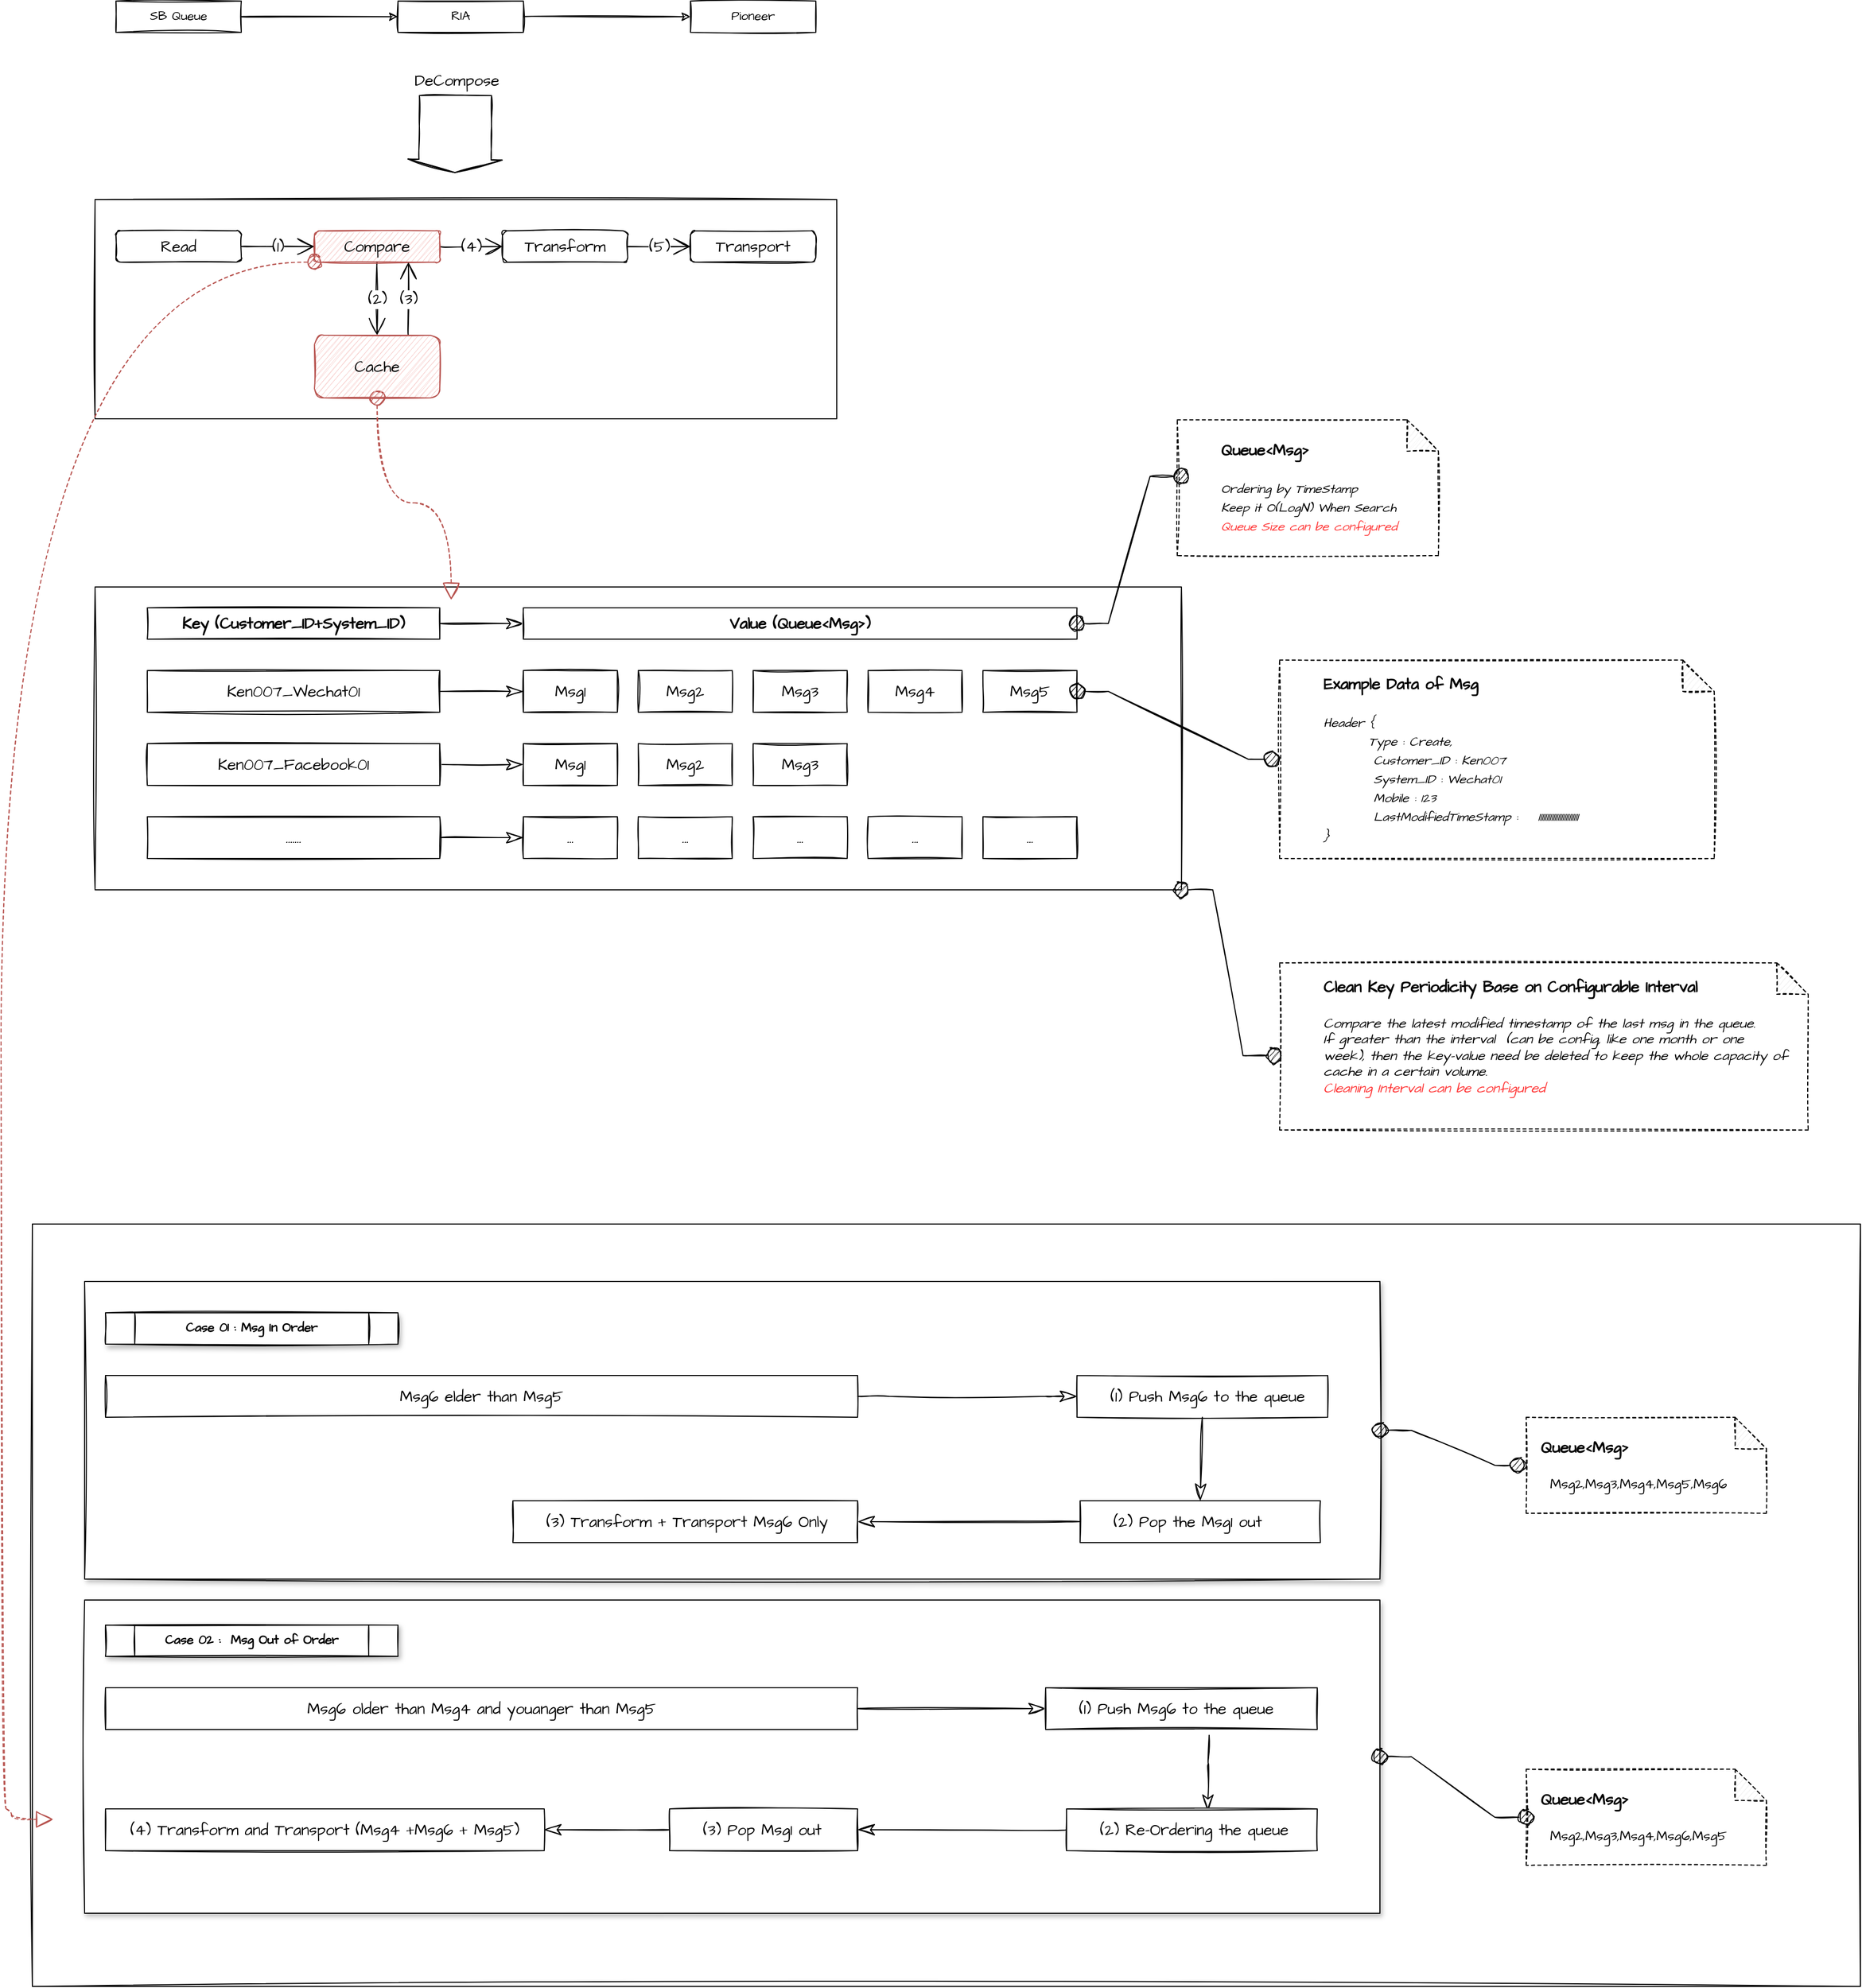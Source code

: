 <mxfile version="20.2.3" type="github">
  <diagram id="ZOt4uicEZW6HwHJQP9Ld" name="Page-1">
    <mxGraphModel dx="1816" dy="1682" grid="1" gridSize="10" guides="1" tooltips="1" connect="1" arrows="1" fold="1" page="1" pageScale="1" pageWidth="827" pageHeight="1169" math="0" shadow="0">
      <root>
        <mxCell id="0" />
        <mxCell id="1" parent="0" />
        <mxCell id="2MkG3pbl4p7UUgt_Ae9u-76" value="" style="rounded=0;whiteSpace=wrap;html=1;shadow=0;glass=0;sketch=1;hachureGap=4;fontFamily=Architects Daughter;fontSize=13;fontColor=#FF3333;fontSource=https%3A%2F%2Ffonts.googleapis.com%2Fcss%3Ffamily%3DArchitects%2BDaughter;" vertex="1" parent="1">
          <mxGeometry x="20" y="1140" width="1750" height="730" as="geometry" />
        </mxCell>
        <mxCell id="2MkG3pbl4p7UUgt_Ae9u-79" value="" style="rounded=0;whiteSpace=wrap;html=1;shadow=1;glass=0;sketch=1;hachureGap=4;fontFamily=Architects Daughter;fontSize=13;fontColor=#FF3333;fontSource=https%3A%2F%2Ffonts.googleapis.com%2Fcss%3Ffamily%3DArchitects%2BDaughter;" vertex="1" parent="1">
          <mxGeometry x="70" y="1500" width="1240" height="300" as="geometry" />
        </mxCell>
        <mxCell id="2MkG3pbl4p7UUgt_Ae9u-75" value="" style="rounded=0;whiteSpace=wrap;html=1;shadow=1;glass=0;sketch=1;hachureGap=4;fontFamily=Architects Daughter;fontSize=13;fontColor=#FF3333;fontSource=https%3A%2F%2Ffonts.googleapis.com%2Fcss%3Ffamily%3DArchitects%2BDaughter;" vertex="1" parent="1">
          <mxGeometry x="70" y="1195" width="1240" height="285" as="geometry" />
        </mxCell>
        <mxCell id="2MkG3pbl4p7UUgt_Ae9u-49" value="&lt;blockquote style=&quot;margin: 0 0 0 40px; border: none; padding: 0px;&quot;&gt;&lt;b&gt;Queue&amp;lt;Msg&amp;gt;&lt;/b&gt;&lt;/blockquote&gt;&lt;blockquote style=&quot;margin: 0 0 0 40px; border: none; padding: 0px;&quot;&gt;&lt;b&gt;&lt;br&gt;&lt;/b&gt;&lt;font style=&quot;font-size: 12px;&quot;&gt;&lt;i&gt;Ordering by TimeStamp&lt;br&gt;&lt;/i&gt;&lt;/font&gt;&lt;font style=&quot;font-size: 12px;&quot;&gt;&lt;i&gt;Keep it O(LogN) When Search&lt;br&gt;&lt;/i&gt;&lt;/font&gt;&lt;font color=&quot;#ff3333&quot; style=&quot;font-size: 12px;&quot;&gt;&lt;i&gt;Queue Size can be configured&lt;/i&gt;&lt;/font&gt;&lt;/blockquote&gt;" style="shape=note;whiteSpace=wrap;html=1;backgroundOutline=1;darkOpacity=0.05;rounded=0;shadow=0;glass=0;sketch=1;hachureGap=4;fontFamily=Architects Daughter;fontSize=15;align=left;dashed=1;fontSource=https%3A%2F%2Ffonts.googleapis.com%2Fcss%3Ffamily%3DArchitects%2BDaughter;" vertex="1" parent="1">
          <mxGeometry x="1116" y="370" width="250" height="130" as="geometry" />
        </mxCell>
        <mxCell id="2MkG3pbl4p7UUgt_Ae9u-29" value="" style="rounded=0;whiteSpace=wrap;html=1;sketch=1;hachureGap=4;fontFamily=Architects Daughter;fontSize=15;fontSource=https%3A%2F%2Ffonts.googleapis.com%2Fcss%3Ffamily%3DArchitects%2BDaughter;" vertex="1" parent="1">
          <mxGeometry x="80" y="530" width="1040" height="290" as="geometry" />
        </mxCell>
        <mxCell id="2MkG3pbl4p7UUgt_Ae9u-14" value="" style="rounded=0;whiteSpace=wrap;html=1;sketch=1;hachureGap=4;fontFamily=Architects Daughter;fontSource=https%3A%2F%2Ffonts.googleapis.com%2Fcss%3Ffamily%3DArchitects%2BDaughter;fontSize=15;" vertex="1" parent="1">
          <mxGeometry x="80" y="159" width="710" height="210" as="geometry" />
        </mxCell>
        <mxCell id="2MkG3pbl4p7UUgt_Ae9u-7" style="edgeStyle=orthogonalEdgeStyle;rounded=0;orthogonalLoop=1;jettySize=auto;html=1;exitX=1;exitY=0.5;exitDx=0;exitDy=0;entryX=0;entryY=0.5;entryDx=0;entryDy=0;sketch=1;curved=1;fontFamily=Architects Daughter;fontSource=https%3A%2F%2Ffonts.googleapis.com%2Fcss%3Ffamily%3DArchitects%2BDaughter;" edge="1" parent="1" source="2MkG3pbl4p7UUgt_Ae9u-1" target="2MkG3pbl4p7UUgt_Ae9u-2">
          <mxGeometry relative="1" as="geometry" />
        </mxCell>
        <mxCell id="2MkG3pbl4p7UUgt_Ae9u-1" value="RIA" style="rounded=0;whiteSpace=wrap;html=1;sketch=1;fontFamily=Architects Daughter;fontSource=https%3A%2F%2Ffonts.googleapis.com%2Fcss%3Ffamily%3DArchitects%2BDaughter;" vertex="1" parent="1">
          <mxGeometry x="370" y="-31" width="120" height="30" as="geometry" />
        </mxCell>
        <mxCell id="2MkG3pbl4p7UUgt_Ae9u-2" value="Pioneer" style="rounded=0;whiteSpace=wrap;html=1;sketch=1;fontFamily=Architects Daughter;fontSource=https%3A%2F%2Ffonts.googleapis.com%2Fcss%3Ffamily%3DArchitects%2BDaughter;" vertex="1" parent="1">
          <mxGeometry x="650" y="-31" width="120" height="30" as="geometry" />
        </mxCell>
        <mxCell id="2MkG3pbl4p7UUgt_Ae9u-6" style="edgeStyle=orthogonalEdgeStyle;rounded=0;orthogonalLoop=1;jettySize=auto;html=1;exitX=1;exitY=0.5;exitDx=0;exitDy=0;entryX=0;entryY=0.5;entryDx=0;entryDy=0;sketch=1;curved=1;fontFamily=Architects Daughter;fontSource=https%3A%2F%2Ffonts.googleapis.com%2Fcss%3Ffamily%3DArchitects%2BDaughter;" edge="1" parent="1" source="2MkG3pbl4p7UUgt_Ae9u-3" target="2MkG3pbl4p7UUgt_Ae9u-1">
          <mxGeometry relative="1" as="geometry" />
        </mxCell>
        <mxCell id="2MkG3pbl4p7UUgt_Ae9u-3" value="SB Queue" style="rounded=0;whiteSpace=wrap;html=1;sketch=1;fontFamily=Architects Daughter;fontSource=https%3A%2F%2Ffonts.googleapis.com%2Fcss%3Ffamily%3DArchitects%2BDaughter;" vertex="1" parent="1">
          <mxGeometry x="100" y="-31" width="120" height="30" as="geometry" />
        </mxCell>
        <mxCell id="2MkG3pbl4p7UUgt_Ae9u-16" value="&lt;font&gt;(2)&lt;/font&gt;" style="edgeStyle=orthogonalEdgeStyle;curved=1;rounded=0;sketch=1;hachureGap=4;orthogonalLoop=1;jettySize=auto;html=1;exitX=0.5;exitY=1;exitDx=0;exitDy=0;entryX=0.5;entryY=0;entryDx=0;entryDy=0;fontFamily=Architects Daughter;fontSource=https%3A%2F%2Ffonts.googleapis.com%2Fcss%3Ffamily%3DArchitects%2BDaughter;fontSize=15;endArrow=open;startSize=14;endSize=14;sourcePerimeterSpacing=8;targetPerimeterSpacing=8;" edge="1" parent="1" source="2MkG3pbl4p7UUgt_Ae9u-8" target="2MkG3pbl4p7UUgt_Ae9u-13">
          <mxGeometry relative="1" as="geometry" />
        </mxCell>
        <mxCell id="2MkG3pbl4p7UUgt_Ae9u-18" value="&lt;font&gt;(4)&lt;/font&gt;" style="edgeStyle=orthogonalEdgeStyle;curved=1;rounded=0;sketch=1;hachureGap=4;orthogonalLoop=1;jettySize=auto;html=1;exitX=1;exitY=0.5;exitDx=0;exitDy=0;entryX=0;entryY=0.5;entryDx=0;entryDy=0;fontFamily=Architects Daughter;fontSource=https%3A%2F%2Ffonts.googleapis.com%2Fcss%3Ffamily%3DArchitects%2BDaughter;fontSize=15;endArrow=open;startSize=14;endSize=14;sourcePerimeterSpacing=8;targetPerimeterSpacing=8;" edge="1" parent="1" source="2MkG3pbl4p7UUgt_Ae9u-8" target="2MkG3pbl4p7UUgt_Ae9u-11">
          <mxGeometry relative="1" as="geometry" />
        </mxCell>
        <mxCell id="2MkG3pbl4p7UUgt_Ae9u-78" style="edgeStyle=orthogonalEdgeStyle;rounded=0;sketch=1;hachureGap=4;orthogonalLoop=1;jettySize=auto;html=1;exitX=0;exitY=1;exitDx=0;exitDy=0;shadow=0;fontFamily=Architects Daughter;fontSize=13;fontColor=#FF3333;startArrow=oval;startFill=1;endArrow=block;endFill=0;startSize=14;endSize=14;sourcePerimeterSpacing=8;targetPerimeterSpacing=8;elbow=vertical;curved=1;fillColor=#f8cecc;strokeColor=#b85450;dashed=1;fontSource=https%3A%2F%2Ffonts.googleapis.com%2Fcss%3Ffamily%3DArchitects%2BDaughter;" edge="1" parent="1" source="2MkG3pbl4p7UUgt_Ae9u-8">
          <mxGeometry relative="1" as="geometry">
            <mxPoint x="40" y="1710" as="targetPoint" />
            <Array as="points">
              <mxPoint x="-10" y="219" />
              <mxPoint x="-10" y="1700" />
              <mxPoint y="1700" />
              <mxPoint y="1710" />
            </Array>
          </mxGeometry>
        </mxCell>
        <mxCell id="2MkG3pbl4p7UUgt_Ae9u-8" value="Compare" style="rounded=1;whiteSpace=wrap;html=1;sketch=1;hachureGap=4;fontFamily=Architects Daughter;fontSource=https%3A%2F%2Ffonts.googleapis.com%2Fcss%3Ffamily%3DArchitects%2BDaughter;fontSize=15;fillColor=#f8cecc;strokeColor=#b85450;" vertex="1" parent="1">
          <mxGeometry x="290" y="189" width="120" height="30" as="geometry" />
        </mxCell>
        <mxCell id="2MkG3pbl4p7UUgt_Ae9u-15" value="&lt;font&gt;(1)&lt;/font&gt;" style="edgeStyle=orthogonalEdgeStyle;curved=1;rounded=0;sketch=1;hachureGap=4;orthogonalLoop=1;jettySize=auto;html=1;exitX=1;exitY=0.5;exitDx=0;exitDy=0;entryX=0;entryY=0.5;entryDx=0;entryDy=0;fontFamily=Architects Daughter;fontSource=https%3A%2F%2Ffonts.googleapis.com%2Fcss%3Ffamily%3DArchitects%2BDaughter;fontSize=15;endArrow=open;startSize=14;endSize=14;sourcePerimeterSpacing=8;targetPerimeterSpacing=8;" edge="1" parent="1" source="2MkG3pbl4p7UUgt_Ae9u-10" target="2MkG3pbl4p7UUgt_Ae9u-8">
          <mxGeometry relative="1" as="geometry" />
        </mxCell>
        <mxCell id="2MkG3pbl4p7UUgt_Ae9u-10" value="Read" style="rounded=1;whiteSpace=wrap;html=1;sketch=1;hachureGap=4;fontFamily=Architects Daughter;fontSource=https%3A%2F%2Ffonts.googleapis.com%2Fcss%3Ffamily%3DArchitects%2BDaughter;fontSize=15;" vertex="1" parent="1">
          <mxGeometry x="100" y="189" width="120" height="30" as="geometry" />
        </mxCell>
        <mxCell id="2MkG3pbl4p7UUgt_Ae9u-19" value="&lt;font&gt;(5)&lt;/font&gt;" style="edgeStyle=orthogonalEdgeStyle;curved=1;rounded=0;sketch=1;hachureGap=4;orthogonalLoop=1;jettySize=auto;html=1;exitX=1;exitY=0.5;exitDx=0;exitDy=0;entryX=0;entryY=0.5;entryDx=0;entryDy=0;fontFamily=Architects Daughter;fontSource=https%3A%2F%2Ffonts.googleapis.com%2Fcss%3Ffamily%3DArchitects%2BDaughter;fontSize=15;endArrow=open;startSize=14;endSize=14;sourcePerimeterSpacing=8;targetPerimeterSpacing=8;" edge="1" parent="1" source="2MkG3pbl4p7UUgt_Ae9u-11" target="2MkG3pbl4p7UUgt_Ae9u-12">
          <mxGeometry relative="1" as="geometry" />
        </mxCell>
        <mxCell id="2MkG3pbl4p7UUgt_Ae9u-11" value="Transform" style="rounded=1;whiteSpace=wrap;html=1;sketch=1;hachureGap=4;fontFamily=Architects Daughter;fontSource=https%3A%2F%2Ffonts.googleapis.com%2Fcss%3Ffamily%3DArchitects%2BDaughter;fontSize=15;" vertex="1" parent="1">
          <mxGeometry x="470" y="189" width="120" height="30" as="geometry" />
        </mxCell>
        <mxCell id="2MkG3pbl4p7UUgt_Ae9u-12" value="Transport" style="rounded=1;whiteSpace=wrap;html=1;sketch=1;hachureGap=4;fontFamily=Architects Daughter;fontSource=https%3A%2F%2Ffonts.googleapis.com%2Fcss%3Ffamily%3DArchitects%2BDaughter;fontSize=15;" vertex="1" parent="1">
          <mxGeometry x="650" y="189" width="120" height="30" as="geometry" />
        </mxCell>
        <mxCell id="2MkG3pbl4p7UUgt_Ae9u-17" value="&lt;font&gt;(3)&lt;/font&gt;" style="edgeStyle=orthogonalEdgeStyle;curved=1;rounded=0;sketch=1;hachureGap=4;orthogonalLoop=1;jettySize=auto;html=1;exitX=0.75;exitY=0;exitDx=0;exitDy=0;entryX=0.75;entryY=1;entryDx=0;entryDy=0;fontFamily=Architects Daughter;fontSource=https%3A%2F%2Ffonts.googleapis.com%2Fcss%3Ffamily%3DArchitects%2BDaughter;fontSize=15;endArrow=open;startSize=14;endSize=14;sourcePerimeterSpacing=8;targetPerimeterSpacing=8;" edge="1" parent="1" source="2MkG3pbl4p7UUgt_Ae9u-13" target="2MkG3pbl4p7UUgt_Ae9u-8">
          <mxGeometry relative="1" as="geometry" />
        </mxCell>
        <mxCell id="2MkG3pbl4p7UUgt_Ae9u-74" style="edgeStyle=orthogonalEdgeStyle;rounded=0;sketch=1;hachureGap=4;orthogonalLoop=1;jettySize=auto;html=1;exitX=0.5;exitY=1;exitDx=0;exitDy=0;entryX=1.039;entryY=-0.25;entryDx=0;entryDy=0;entryPerimeter=0;shadow=0;fontFamily=Architects Daughter;fontSize=13;fontColor=#FF3333;startArrow=oval;startFill=1;endArrow=block;endFill=0;startSize=14;endSize=14;sourcePerimeterSpacing=8;targetPerimeterSpacing=8;fillColor=#f8cecc;strokeColor=#b85450;elbow=vertical;curved=1;dashed=1;fontSource=https%3A%2F%2Ffonts.googleapis.com%2Fcss%3Ffamily%3DArchitects%2BDaughter;" edge="1" parent="1" source="2MkG3pbl4p7UUgt_Ae9u-13" target="2MkG3pbl4p7UUgt_Ae9u-25">
          <mxGeometry relative="1" as="geometry" />
        </mxCell>
        <mxCell id="2MkG3pbl4p7UUgt_Ae9u-13" value="Cache" style="rounded=1;whiteSpace=wrap;html=1;sketch=1;hachureGap=4;fontFamily=Architects Daughter;fontSource=https%3A%2F%2Ffonts.googleapis.com%2Fcss%3Ffamily%3DArchitects%2BDaughter;fontSize=15;fillColor=#f8cecc;strokeColor=#b85450;" vertex="1" parent="1">
          <mxGeometry x="290" y="289" width="120" height="60" as="geometry" />
        </mxCell>
        <mxCell id="2MkG3pbl4p7UUgt_Ae9u-20" value="" style="shape=flexArrow;endArrow=classic;html=1;rounded=0;sketch=1;hachureGap=4;fontFamily=Architects Daughter;fontSize=15;startSize=14;endSize=3.818;sourcePerimeterSpacing=8;targetPerimeterSpacing=8;curved=1;entryX=0.481;entryY=-0.025;entryDx=0;entryDy=0;entryPerimeter=0;width=69.091;fontSource=https%3A%2F%2Ffonts.googleapis.com%2Fcss%3Ffamily%3DArchitects%2BDaughter;" edge="1" parent="1">
          <mxGeometry width="50" height="50" relative="1" as="geometry">
            <mxPoint x="425" y="59" as="sourcePoint" />
            <mxPoint x="424.51" y="133.75" as="targetPoint" />
            <Array as="points">
              <mxPoint x="425" y="89" />
            </Array>
          </mxGeometry>
        </mxCell>
        <mxCell id="2MkG3pbl4p7UUgt_Ae9u-70" style="edgeStyle=none;rounded=0;sketch=1;hachureGap=4;orthogonalLoop=1;jettySize=auto;html=1;exitX=1;exitY=0.5;exitDx=0;exitDy=0;entryX=0;entryY=0.5;entryDx=0;entryDy=0;shadow=0;fontFamily=Architects Daughter;fontSize=13;startArrow=none;startFill=0;endArrow=classicThin;endFill=0;startSize=14;endSize=14;sourcePerimeterSpacing=8;targetPerimeterSpacing=8;fontSource=https%3A%2F%2Ffonts.googleapis.com%2Fcss%3Ffamily%3DArchitects%2BDaughter;" edge="1" parent="1" source="2MkG3pbl4p7UUgt_Ae9u-25" target="2MkG3pbl4p7UUgt_Ae9u-27">
          <mxGeometry relative="1" as="geometry" />
        </mxCell>
        <mxCell id="2MkG3pbl4p7UUgt_Ae9u-25" value="Key (Customer_ID+System_ID)" style="rounded=0;whiteSpace=wrap;html=1;sketch=1;hachureGap=4;fontFamily=Architects Daughter;fontSize=15;shadow=0;fontStyle=1;fontSource=https%3A%2F%2Ffonts.googleapis.com%2Fcss%3Ffamily%3DArchitects%2BDaughter;" vertex="1" parent="1">
          <mxGeometry x="130" y="550" width="280" height="30" as="geometry" />
        </mxCell>
        <mxCell id="2MkG3pbl4p7UUgt_Ae9u-27" value="Value (Queue&amp;lt;Msg&amp;gt;)" style="rounded=0;whiteSpace=wrap;html=1;sketch=1;hachureGap=4;fontFamily=Architects Daughter;fontSize=15;shadow=0;fontStyle=1;fontSource=https%3A%2F%2Ffonts.googleapis.com%2Fcss%3Ffamily%3DArchitects%2BDaughter;" vertex="1" parent="1">
          <mxGeometry x="490" y="550" width="530" height="30" as="geometry" />
        </mxCell>
        <mxCell id="2MkG3pbl4p7UUgt_Ae9u-71" style="edgeStyle=none;rounded=0;sketch=1;hachureGap=4;orthogonalLoop=1;jettySize=auto;html=1;exitX=1;exitY=0.5;exitDx=0;exitDy=0;entryX=0;entryY=0.5;entryDx=0;entryDy=0;shadow=0;fontFamily=Architects Daughter;fontSize=13;startArrow=none;startFill=0;endArrow=classicThin;endFill=0;startSize=14;endSize=14;sourcePerimeterSpacing=8;targetPerimeterSpacing=8;fontSource=https%3A%2F%2Ffonts.googleapis.com%2Fcss%3Ffamily%3DArchitects%2BDaughter;" edge="1" parent="1" source="2MkG3pbl4p7UUgt_Ae9u-31" target="2MkG3pbl4p7UUgt_Ae9u-32">
          <mxGeometry relative="1" as="geometry" />
        </mxCell>
        <mxCell id="2MkG3pbl4p7UUgt_Ae9u-31" value="Ken007_Wechat01" style="rounded=0;whiteSpace=wrap;html=1;sketch=1;hachureGap=4;fontFamily=Architects Daughter;fontSize=15;fontSource=https%3A%2F%2Ffonts.googleapis.com%2Fcss%3Ffamily%3DArchitects%2BDaughter;" vertex="1" parent="1">
          <mxGeometry x="130" y="610" width="280" height="40" as="geometry" />
        </mxCell>
        <mxCell id="2MkG3pbl4p7UUgt_Ae9u-32" value="Msg1" style="rounded=0;whiteSpace=wrap;html=1;shadow=0;glass=0;sketch=1;hachureGap=4;fontFamily=Architects Daughter;fontSize=15;fontSource=https%3A%2F%2Ffonts.googleapis.com%2Fcss%3Ffamily%3DArchitects%2BDaughter;" vertex="1" parent="1">
          <mxGeometry x="490" y="610" width="90" height="40" as="geometry" />
        </mxCell>
        <mxCell id="2MkG3pbl4p7UUgt_Ae9u-33" value="Msg2" style="rounded=0;whiteSpace=wrap;html=1;shadow=0;glass=0;sketch=1;hachureGap=4;fontFamily=Architects Daughter;fontSize=15;fontSource=https%3A%2F%2Ffonts.googleapis.com%2Fcss%3Ffamily%3DArchitects%2BDaughter;" vertex="1" parent="1">
          <mxGeometry x="600" y="610" width="90" height="40" as="geometry" />
        </mxCell>
        <mxCell id="2MkG3pbl4p7UUgt_Ae9u-34" value="Msg3" style="rounded=0;whiteSpace=wrap;html=1;shadow=0;glass=0;sketch=1;hachureGap=4;fontFamily=Architects Daughter;fontSize=15;fontSource=https%3A%2F%2Ffonts.googleapis.com%2Fcss%3Ffamily%3DArchitects%2BDaughter;" vertex="1" parent="1">
          <mxGeometry x="710" y="610" width="90" height="40" as="geometry" />
        </mxCell>
        <mxCell id="2MkG3pbl4p7UUgt_Ae9u-35" value="Msg4" style="rounded=0;whiteSpace=wrap;html=1;shadow=0;glass=0;sketch=1;hachureGap=4;fontFamily=Architects Daughter;fontSize=15;fontSource=https%3A%2F%2Ffonts.googleapis.com%2Fcss%3Ffamily%3DArchitects%2BDaughter;" vertex="1" parent="1">
          <mxGeometry x="820" y="610" width="90" height="40" as="geometry" />
        </mxCell>
        <mxCell id="2MkG3pbl4p7UUgt_Ae9u-36" value="Msg5" style="rounded=0;whiteSpace=wrap;html=1;shadow=0;glass=0;sketch=1;hachureGap=4;fontFamily=Architects Daughter;fontSize=15;fontSource=https%3A%2F%2Ffonts.googleapis.com%2Fcss%3Ffamily%3DArchitects%2BDaughter;" vertex="1" parent="1">
          <mxGeometry x="930" y="610" width="90" height="40" as="geometry" />
        </mxCell>
        <mxCell id="2MkG3pbl4p7UUgt_Ae9u-72" style="edgeStyle=none;rounded=0;sketch=1;hachureGap=4;orthogonalLoop=1;jettySize=auto;html=1;exitX=1;exitY=0.5;exitDx=0;exitDy=0;entryX=0;entryY=0.5;entryDx=0;entryDy=0;shadow=0;fontFamily=Architects Daughter;fontSize=13;startArrow=none;startFill=0;endArrow=classicThin;endFill=0;startSize=14;endSize=14;sourcePerimeterSpacing=8;targetPerimeterSpacing=8;fontSource=https%3A%2F%2Ffonts.googleapis.com%2Fcss%3Ffamily%3DArchitects%2BDaughter;" edge="1" parent="1" source="2MkG3pbl4p7UUgt_Ae9u-37" target="2MkG3pbl4p7UUgt_Ae9u-38">
          <mxGeometry relative="1" as="geometry" />
        </mxCell>
        <mxCell id="2MkG3pbl4p7UUgt_Ae9u-37" value="Ken007_Facebook01" style="rounded=0;whiteSpace=wrap;html=1;sketch=1;hachureGap=4;fontFamily=Architects Daughter;fontSize=15;fontSource=https%3A%2F%2Ffonts.googleapis.com%2Fcss%3Ffamily%3DArchitects%2BDaughter;" vertex="1" parent="1">
          <mxGeometry x="130" y="680" width="280" height="40" as="geometry" />
        </mxCell>
        <mxCell id="2MkG3pbl4p7UUgt_Ae9u-38" value="Msg1" style="rounded=0;whiteSpace=wrap;html=1;shadow=0;glass=0;sketch=1;hachureGap=4;fontFamily=Architects Daughter;fontSize=15;fontSource=https%3A%2F%2Ffonts.googleapis.com%2Fcss%3Ffamily%3DArchitects%2BDaughter;" vertex="1" parent="1">
          <mxGeometry x="490" y="680" width="90" height="40" as="geometry" />
        </mxCell>
        <mxCell id="2MkG3pbl4p7UUgt_Ae9u-39" value="Msg2" style="rounded=0;whiteSpace=wrap;html=1;shadow=0;glass=0;sketch=1;hachureGap=4;fontFamily=Architects Daughter;fontSize=15;fontSource=https%3A%2F%2Ffonts.googleapis.com%2Fcss%3Ffamily%3DArchitects%2BDaughter;" vertex="1" parent="1">
          <mxGeometry x="600" y="680" width="90" height="40" as="geometry" />
        </mxCell>
        <mxCell id="2MkG3pbl4p7UUgt_Ae9u-40" value="Msg3" style="rounded=0;whiteSpace=wrap;html=1;shadow=0;glass=0;sketch=1;hachureGap=4;fontFamily=Architects Daughter;fontSize=15;fontSource=https%3A%2F%2Ffonts.googleapis.com%2Fcss%3Ffamily%3DArchitects%2BDaughter;" vertex="1" parent="1">
          <mxGeometry x="710" y="680" width="90" height="40" as="geometry" />
        </mxCell>
        <mxCell id="2MkG3pbl4p7UUgt_Ae9u-73" style="edgeStyle=none;rounded=0;sketch=1;hachureGap=4;orthogonalLoop=1;jettySize=auto;html=1;exitX=1;exitY=0.5;exitDx=0;exitDy=0;entryX=0;entryY=0.5;entryDx=0;entryDy=0;shadow=0;fontFamily=Architects Daughter;fontSize=13;startArrow=none;startFill=0;endArrow=classicThin;endFill=0;startSize=14;endSize=14;sourcePerimeterSpacing=8;targetPerimeterSpacing=8;fontSource=https%3A%2F%2Ffonts.googleapis.com%2Fcss%3Ffamily%3DArchitects%2BDaughter;" edge="1" parent="1" source="2MkG3pbl4p7UUgt_Ae9u-43" target="2MkG3pbl4p7UUgt_Ae9u-44">
          <mxGeometry relative="1" as="geometry" />
        </mxCell>
        <mxCell id="2MkG3pbl4p7UUgt_Ae9u-43" value="......." style="rounded=0;whiteSpace=wrap;html=1;sketch=1;hachureGap=4;fontFamily=Architects Daughter;fontSize=15;fontSource=https%3A%2F%2Ffonts.googleapis.com%2Fcss%3Ffamily%3DArchitects%2BDaughter;" vertex="1" parent="1">
          <mxGeometry x="130" y="750" width="280" height="40" as="geometry" />
        </mxCell>
        <mxCell id="2MkG3pbl4p7UUgt_Ae9u-44" value="..." style="rounded=0;whiteSpace=wrap;html=1;shadow=0;glass=0;sketch=1;hachureGap=4;fontFamily=Architects Daughter;fontSize=15;fontSource=https%3A%2F%2Ffonts.googleapis.com%2Fcss%3Ffamily%3DArchitects%2BDaughter;" vertex="1" parent="1">
          <mxGeometry x="490" y="750" width="90" height="40" as="geometry" />
        </mxCell>
        <mxCell id="2MkG3pbl4p7UUgt_Ae9u-45" value="..." style="rounded=0;whiteSpace=wrap;html=1;shadow=0;glass=0;sketch=1;hachureGap=4;fontFamily=Architects Daughter;fontSize=15;fontSource=https%3A%2F%2Ffonts.googleapis.com%2Fcss%3Ffamily%3DArchitects%2BDaughter;" vertex="1" parent="1">
          <mxGeometry x="600" y="750" width="90" height="40" as="geometry" />
        </mxCell>
        <mxCell id="2MkG3pbl4p7UUgt_Ae9u-46" value="..." style="rounded=0;whiteSpace=wrap;html=1;shadow=0;glass=0;sketch=1;hachureGap=4;fontFamily=Architects Daughter;fontSize=15;fontSource=https%3A%2F%2Ffonts.googleapis.com%2Fcss%3Ffamily%3DArchitects%2BDaughter;" vertex="1" parent="1">
          <mxGeometry x="710" y="750" width="90" height="40" as="geometry" />
        </mxCell>
        <mxCell id="2MkG3pbl4p7UUgt_Ae9u-47" value="..." style="rounded=0;whiteSpace=wrap;html=1;shadow=0;glass=0;sketch=1;hachureGap=4;fontFamily=Architects Daughter;fontSize=15;fontSource=https%3A%2F%2Ffonts.googleapis.com%2Fcss%3Ffamily%3DArchitects%2BDaughter;" vertex="1" parent="1">
          <mxGeometry x="820" y="750" width="90" height="40" as="geometry" />
        </mxCell>
        <mxCell id="2MkG3pbl4p7UUgt_Ae9u-48" value="..." style="rounded=0;whiteSpace=wrap;html=1;shadow=0;glass=0;sketch=1;hachureGap=4;fontFamily=Architects Daughter;fontSize=15;fontSource=https%3A%2F%2Ffonts.googleapis.com%2Fcss%3Ffamily%3DArchitects%2BDaughter;" vertex="1" parent="1">
          <mxGeometry x="930" y="750" width="90" height="40" as="geometry" />
        </mxCell>
        <mxCell id="2MkG3pbl4p7UUgt_Ae9u-50" style="rounded=0;sketch=1;hachureGap=4;orthogonalLoop=1;jettySize=auto;html=1;exitX=1;exitY=0.5;exitDx=0;exitDy=0;entryX=0.016;entryY=0.416;entryDx=0;entryDy=0;entryPerimeter=0;fontFamily=Architects Daughter;fontSize=12;endArrow=oval;startSize=14;endSize=14;sourcePerimeterSpacing=8;targetPerimeterSpacing=8;edgeStyle=entityRelationEdgeStyle;startArrow=oval;startFill=1;endFill=1;shadow=0;fontSource=https%3A%2F%2Ffonts.googleapis.com%2Fcss%3Ffamily%3DArchitects%2BDaughter;" edge="1" parent="1" source="2MkG3pbl4p7UUgt_Ae9u-27" target="2MkG3pbl4p7UUgt_Ae9u-49">
          <mxGeometry relative="1" as="geometry" />
        </mxCell>
        <mxCell id="2MkG3pbl4p7UUgt_Ae9u-51" value="&lt;blockquote style=&quot;margin: 0 0 0 40px; border: none; padding: 0px;&quot;&gt;&lt;b&gt;Example Data of Msg&amp;nbsp;&lt;/b&gt;&lt;/blockquote&gt;&lt;blockquote style=&quot;margin: 0 0 0 40px; border: none; padding: 0px;&quot;&gt;&lt;b&gt;&lt;br&gt;&lt;/b&gt;&lt;span style=&quot;font-size: 12px;&quot;&gt;&lt;i&gt;Header {&lt;/i&gt;&lt;/span&gt;&lt;/blockquote&gt;&lt;blockquote style=&quot;margin: 0 0 0 40px; border: none; padding: 0px;&quot;&gt;&lt;span style=&quot;font-size: 12px;&quot;&gt;&lt;i&gt;&amp;nbsp; &amp;nbsp; &amp;nbsp; &amp;nbsp; &amp;nbsp;Type : Create,&lt;/i&gt;&lt;/span&gt;&lt;/blockquote&gt;&lt;blockquote style=&quot;margin: 0 0 0 40px; border: none; padding: 0px;&quot;&gt;&lt;span style=&quot;font-size: 12px;&quot;&gt;&lt;i&gt;&amp;nbsp; &amp;nbsp; &amp;nbsp; &amp;nbsp; &amp;nbsp; Customer_ID : Ken007&lt;/i&gt;&lt;/span&gt;&lt;/blockquote&gt;&lt;blockquote style=&quot;margin: 0 0 0 40px; border: none; padding: 0px;&quot;&gt;&lt;span style=&quot;font-size: 12px;&quot;&gt;&lt;i&gt;&amp;nbsp; &amp;nbsp; &amp;nbsp; &amp;nbsp; &amp;nbsp; System_ID : Wechat01&lt;/i&gt;&lt;/span&gt;&lt;/blockquote&gt;&lt;blockquote style=&quot;margin: 0 0 0 40px; border: none; padding: 0px;&quot;&gt;&lt;span style=&quot;font-size: 12px;&quot;&gt;&lt;i&gt;&amp;nbsp; &amp;nbsp; &amp;nbsp; &amp;nbsp; &amp;nbsp; Mobile : 123&lt;/i&gt;&lt;/span&gt;&lt;/blockquote&gt;&lt;blockquote style=&quot;margin: 0 0 0 40px; border: none; padding: 0px;&quot;&gt;&lt;span style=&quot;font-size: 12px;&quot;&gt;&lt;i&gt;&amp;nbsp; &amp;nbsp; &amp;nbsp; &amp;nbsp; &amp;nbsp; LastModifiedTimeStamp :&amp;nbsp; &amp;nbsp; 1111111111111111111111111&lt;/i&gt;&lt;/span&gt;&lt;/blockquote&gt;&lt;blockquote style=&quot;margin: 0 0 0 40px; border: none; padding: 0px;&quot;&gt;&lt;span style=&quot;font-size: 12px;&quot;&gt;&lt;i&gt;}&lt;/i&gt;&lt;/span&gt;&lt;/blockquote&gt;" style="shape=note;whiteSpace=wrap;html=1;backgroundOutline=1;darkOpacity=0.05;rounded=0;shadow=0;glass=0;sketch=1;hachureGap=4;fontFamily=Architects Daughter;fontSize=15;align=left;dashed=1;fontSource=https%3A%2F%2Ffonts.googleapis.com%2Fcss%3Ffamily%3DArchitects%2BDaughter;" vertex="1" parent="1">
          <mxGeometry x="1214" y="600" width="416" height="190" as="geometry" />
        </mxCell>
        <mxCell id="2MkG3pbl4p7UUgt_Ae9u-52" style="edgeStyle=entityRelationEdgeStyle;rounded=0;sketch=1;hachureGap=4;orthogonalLoop=1;jettySize=auto;html=1;exitX=1;exitY=0.5;exitDx=0;exitDy=0;shadow=0;fontFamily=Architects Daughter;fontSize=12;startArrow=oval;startFill=1;endArrow=oval;endFill=1;startSize=14;endSize=14;sourcePerimeterSpacing=8;targetPerimeterSpacing=8;fontSource=https%3A%2F%2Ffonts.googleapis.com%2Fcss%3Ffamily%3DArchitects%2BDaughter;" edge="1" parent="1" source="2MkG3pbl4p7UUgt_Ae9u-36" target="2MkG3pbl4p7UUgt_Ae9u-51">
          <mxGeometry relative="1" as="geometry" />
        </mxCell>
        <mxCell id="2MkG3pbl4p7UUgt_Ae9u-55" value="&lt;blockquote style=&quot;margin: 0 0 0 40px; border: none; padding: 0px;&quot;&gt;&lt;b&gt;Clean Key Periodicity Base on Configurable Interval&lt;/b&gt;&lt;/blockquote&gt;&lt;blockquote style=&quot;margin: 0 0 0 40px; border: none; padding: 0px;&quot;&gt;&lt;b&gt;&lt;br&gt;&lt;/b&gt;&lt;/blockquote&gt;&lt;blockquote style=&quot;margin: 0px 0px 0px 40px; border: none; padding: 0px; font-size: 13px;&quot;&gt;&lt;i&gt;Compare the latest modified timestamp of the last msg in the queue.&amp;nbsp;&lt;/i&gt;&lt;/blockquote&gt;&lt;blockquote style=&quot;margin: 0px 0px 0px 40px; border: none; padding: 0px; font-size: 13px;&quot;&gt;&lt;i&gt;If greater than the interval&amp;nbsp;&amp;nbsp;&lt;/i&gt;&lt;i style=&quot;background-color: initial;&quot;&gt;(can be config, like one month or one week),&amp;nbsp;&lt;/i&gt;&lt;i style=&quot;background-color: initial;&quot;&gt;then the key-value need be deleted to keep the whole capacity of cache in a certain volume.&lt;/i&gt;&lt;/blockquote&gt;&lt;blockquote style=&quot;margin: 0px 0px 0px 40px; border: none; padding: 0px; font-size: 13px;&quot;&gt;&lt;i&gt;&lt;font color=&quot;#ff3333&quot;&gt;Cleaning Interval can be configured&lt;/font&gt;&lt;/i&gt;&lt;/blockquote&gt;&lt;blockquote style=&quot;margin: 0 0 0 40px; border: none; padding: 0px;&quot;&gt;&lt;br&gt;&lt;/blockquote&gt;" style="shape=note;whiteSpace=wrap;html=1;backgroundOutline=1;darkOpacity=0.05;rounded=0;shadow=0;glass=0;sketch=1;hachureGap=4;fontFamily=Architects Daughter;fontSize=15;align=left;dashed=1;fontSource=https%3A%2F%2Ffonts.googleapis.com%2Fcss%3Ffamily%3DArchitects%2BDaughter;" vertex="1" parent="1">
          <mxGeometry x="1214" y="890" width="506" height="160" as="geometry" />
        </mxCell>
        <mxCell id="2MkG3pbl4p7UUgt_Ae9u-56" style="edgeStyle=entityRelationEdgeStyle;rounded=0;sketch=1;hachureGap=4;orthogonalLoop=1;jettySize=auto;html=1;exitX=1;exitY=1;exitDx=0;exitDy=0;entryX=-0.01;entryY=0.555;entryDx=0;entryDy=0;entryPerimeter=0;shadow=0;fontFamily=Architects Daughter;fontSize=12;startArrow=oval;startFill=1;endArrow=oval;endFill=1;startSize=14;endSize=14;sourcePerimeterSpacing=8;targetPerimeterSpacing=8;fontSource=https%3A%2F%2Ffonts.googleapis.com%2Fcss%3Ffamily%3DArchitects%2BDaughter;" edge="1" parent="1" source="2MkG3pbl4p7UUgt_Ae9u-29" target="2MkG3pbl4p7UUgt_Ae9u-55">
          <mxGeometry relative="1" as="geometry" />
        </mxCell>
        <mxCell id="2MkG3pbl4p7UUgt_Ae9u-66" style="rounded=0;sketch=1;hachureGap=4;orthogonalLoop=1;jettySize=auto;html=1;exitX=0.5;exitY=1;exitDx=0;exitDy=0;entryX=0.5;entryY=0;entryDx=0;entryDy=0;shadow=0;fontFamily=Architects Daughter;fontSize=12;startArrow=none;startFill=0;endArrow=classicThin;endFill=0;startSize=14;endSize=14;sourcePerimeterSpacing=8;targetPerimeterSpacing=8;fontSource=https%3A%2F%2Ffonts.googleapis.com%2Fcss%3Ffamily%3DArchitects%2BDaughter;" edge="1" parent="1" source="2MkG3pbl4p7UUgt_Ae9u-57" target="2MkG3pbl4p7UUgt_Ae9u-63">
          <mxGeometry relative="1" as="geometry" />
        </mxCell>
        <mxCell id="2MkG3pbl4p7UUgt_Ae9u-57" value="&amp;nbsp; &amp;nbsp; &amp;nbsp;(1) Push Msg6 to the queue" style="rounded=0;whiteSpace=wrap;html=1;shadow=0;glass=0;sketch=1;hachureGap=4;fontFamily=Architects Daughter;fontSize=15;align=left;fontSource=https%3A%2F%2Ffonts.googleapis.com%2Fcss%3Ffamily%3DArchitects%2BDaughter;" vertex="1" parent="1">
          <mxGeometry x="1020" y="1285" width="240" height="40" as="geometry" />
        </mxCell>
        <mxCell id="2MkG3pbl4p7UUgt_Ae9u-64" style="edgeStyle=entityRelationEdgeStyle;rounded=0;sketch=1;hachureGap=4;orthogonalLoop=1;jettySize=auto;html=1;exitX=1;exitY=0.5;exitDx=0;exitDy=0;entryX=0;entryY=0.5;entryDx=0;entryDy=0;shadow=0;fontFamily=Architects Daughter;fontSize=12;startArrow=none;startFill=0;endArrow=classicThin;endFill=0;startSize=14;endSize=14;sourcePerimeterSpacing=8;targetPerimeterSpacing=8;fontSource=https%3A%2F%2Ffonts.googleapis.com%2Fcss%3Ffamily%3DArchitects%2BDaughter;" edge="1" parent="1" source="2MkG3pbl4p7UUgt_Ae9u-59" target="2MkG3pbl4p7UUgt_Ae9u-57">
          <mxGeometry relative="1" as="geometry" />
        </mxCell>
        <mxCell id="2MkG3pbl4p7UUgt_Ae9u-59" value="Msg6 elder than Msg5" style="rounded=0;whiteSpace=wrap;html=1;shadow=0;glass=0;sketch=1;hachureGap=4;fontFamily=Architects Daughter;fontSize=15;fontSource=https%3A%2F%2Ffonts.googleapis.com%2Fcss%3Ffamily%3DArchitects%2BDaughter;" vertex="1" parent="1">
          <mxGeometry x="90" y="1285" width="720" height="40" as="geometry" />
        </mxCell>
        <mxCell id="2MkG3pbl4p7UUgt_Ae9u-80" style="edgeStyle=orthogonalEdgeStyle;curved=1;rounded=0;sketch=1;hachureGap=4;orthogonalLoop=1;jettySize=auto;html=1;exitX=1;exitY=0.5;exitDx=0;exitDy=0;entryX=0;entryY=0.5;entryDx=0;entryDy=0;shadow=0;fontFamily=Architects Daughter;fontSize=13;fontColor=#FF3333;startArrow=none;startFill=0;endArrow=classicThin;endFill=0;startSize=14;endSize=14;sourcePerimeterSpacing=8;targetPerimeterSpacing=8;elbow=vertical;fontSource=https%3A%2F%2Ffonts.googleapis.com%2Fcss%3Ffamily%3DArchitects%2BDaughter;" edge="1" parent="1" source="2MkG3pbl4p7UUgt_Ae9u-60" target="2MkG3pbl4p7UUgt_Ae9u-61">
          <mxGeometry relative="1" as="geometry" />
        </mxCell>
        <mxCell id="2MkG3pbl4p7UUgt_Ae9u-60" value="Msg6 older than Msg4 and youanger than Msg5" style="rounded=0;whiteSpace=wrap;html=1;shadow=0;glass=0;sketch=1;hachureGap=4;fontFamily=Architects Daughter;fontSize=15;fontSource=https%3A%2F%2Ffonts.googleapis.com%2Fcss%3Ffamily%3DArchitects%2BDaughter;" vertex="1" parent="1">
          <mxGeometry x="90" y="1584" width="720" height="40" as="geometry" />
        </mxCell>
        <mxCell id="2MkG3pbl4p7UUgt_Ae9u-84" style="edgeStyle=orthogonalEdgeStyle;curved=1;rounded=0;sketch=1;hachureGap=4;orthogonalLoop=1;jettySize=auto;html=1;exitX=0.602;exitY=1.139;exitDx=0;exitDy=0;entryX=0.564;entryY=0.068;entryDx=0;entryDy=0;entryPerimeter=0;shadow=0;fontFamily=Architects Daughter;fontSize=13;fontColor=#FF3333;startArrow=none;startFill=0;endArrow=classicThin;endFill=0;startSize=14;endSize=14;sourcePerimeterSpacing=8;targetPerimeterSpacing=8;elbow=vertical;exitPerimeter=0;fontSource=https%3A%2F%2Ffonts.googleapis.com%2Fcss%3Ffamily%3DArchitects%2BDaughter;" edge="1" parent="1" source="2MkG3pbl4p7UUgt_Ae9u-61" target="2MkG3pbl4p7UUgt_Ae9u-82">
          <mxGeometry relative="1" as="geometry" />
        </mxCell>
        <mxCell id="2MkG3pbl4p7UUgt_Ae9u-61" value="&amp;nbsp; &amp;nbsp; &amp;nbsp;(1) Push Msg6 to the queue" style="rounded=0;whiteSpace=wrap;html=1;shadow=0;glass=0;sketch=1;hachureGap=4;fontFamily=Architects Daughter;fontSize=15;align=left;fontSource=https%3A%2F%2Ffonts.googleapis.com%2Fcss%3Ffamily%3DArchitects%2BDaughter;" vertex="1" parent="1">
          <mxGeometry x="990" y="1584" width="260" height="40" as="geometry" />
        </mxCell>
        <mxCell id="2MkG3pbl4p7UUgt_Ae9u-89" style="edgeStyle=orthogonalEdgeStyle;curved=1;rounded=0;sketch=1;hachureGap=4;orthogonalLoop=1;jettySize=auto;html=1;exitX=0;exitY=0.5;exitDx=0;exitDy=0;entryX=1;entryY=0.5;entryDx=0;entryDy=0;shadow=0;fontFamily=Architects Daughter;fontSize=13;fontColor=#FF3333;startArrow=none;startFill=0;endArrow=classicThin;endFill=0;startSize=14;endSize=14;sourcePerimeterSpacing=8;targetPerimeterSpacing=8;elbow=vertical;fontSource=https%3A%2F%2Ffonts.googleapis.com%2Fcss%3Ffamily%3DArchitects%2BDaughter;" edge="1" parent="1" source="2MkG3pbl4p7UUgt_Ae9u-63" target="2MkG3pbl4p7UUgt_Ae9u-88">
          <mxGeometry relative="1" as="geometry" />
        </mxCell>
        <mxCell id="2MkG3pbl4p7UUgt_Ae9u-63" value="&amp;nbsp; &amp;nbsp; &amp;nbsp;(2) Pop the Msg1 out" style="rounded=0;whiteSpace=wrap;html=1;shadow=0;glass=0;sketch=1;hachureGap=4;fontFamily=Architects Daughter;fontSize=15;align=left;fontSource=https%3A%2F%2Ffonts.googleapis.com%2Fcss%3Ffamily%3DArchitects%2BDaughter;" vertex="1" parent="1">
          <mxGeometry x="1023" y="1405" width="230" height="40" as="geometry" />
        </mxCell>
        <mxCell id="2MkG3pbl4p7UUgt_Ae9u-67" value="Case 01 : Msg In Order" style="shape=process;whiteSpace=wrap;html=1;backgroundOutline=1;rounded=0;shadow=1;glass=0;sketch=1;hachureGap=4;fontFamily=Architects Daughter;fontSize=12;fontStyle=1;fontSource=https%3A%2F%2Ffonts.googleapis.com%2Fcss%3Ffamily%3DArchitects%2BDaughter;align=center;" vertex="1" parent="1">
          <mxGeometry x="90" y="1225" width="280" height="30" as="geometry" />
        </mxCell>
        <mxCell id="2MkG3pbl4p7UUgt_Ae9u-68" value="Case 02 :&amp;nbsp; Msg Out of Order" style="shape=process;whiteSpace=wrap;html=1;backgroundOutline=1;rounded=0;shadow=1;glass=0;sketch=1;hachureGap=4;fontFamily=Architects Daughter;fontSize=12;fontStyle=1;fontSource=https%3A%2F%2Ffonts.googleapis.com%2Fcss%3Ffamily%3DArchitects%2BDaughter;" vertex="1" parent="1">
          <mxGeometry x="90" y="1524" width="280" height="30" as="geometry" />
        </mxCell>
        <mxCell id="2MkG3pbl4p7UUgt_Ae9u-81" value="(4) Transform and Transport (Msg4 +Msg6 + Msg5)" style="rounded=0;whiteSpace=wrap;html=1;shadow=0;glass=0;sketch=1;hachureGap=4;fontFamily=Architects Daughter;fontSize=15;fontSource=https%3A%2F%2Ffonts.googleapis.com%2Fcss%3Ffamily%3DArchitects%2BDaughter;" vertex="1" parent="1">
          <mxGeometry x="90" y="1700" width="420" height="40" as="geometry" />
        </mxCell>
        <mxCell id="2MkG3pbl4p7UUgt_Ae9u-85" style="edgeStyle=orthogonalEdgeStyle;curved=1;rounded=0;sketch=1;hachureGap=4;orthogonalLoop=1;jettySize=auto;html=1;exitX=0;exitY=0.5;exitDx=0;exitDy=0;entryX=1;entryY=0.5;entryDx=0;entryDy=0;shadow=0;fontFamily=Architects Daughter;fontSize=13;fontColor=#FF3333;startArrow=none;startFill=0;endArrow=classicThin;endFill=0;startSize=14;endSize=14;sourcePerimeterSpacing=8;targetPerimeterSpacing=8;elbow=vertical;fontSource=https%3A%2F%2Ffonts.googleapis.com%2Fcss%3Ffamily%3DArchitects%2BDaughter;" edge="1" parent="1" source="2MkG3pbl4p7UUgt_Ae9u-82" target="2MkG3pbl4p7UUgt_Ae9u-83">
          <mxGeometry relative="1" as="geometry" />
        </mxCell>
        <mxCell id="2MkG3pbl4p7UUgt_Ae9u-82" value="&amp;nbsp; &amp;nbsp; &amp;nbsp;(2) Re-Ordering the queue" style="rounded=0;whiteSpace=wrap;html=1;shadow=0;glass=0;sketch=1;hachureGap=4;fontFamily=Architects Daughter;fontSize=15;align=left;fontSource=https%3A%2F%2Ffonts.googleapis.com%2Fcss%3Ffamily%3DArchitects%2BDaughter;" vertex="1" parent="1">
          <mxGeometry x="1010" y="1700" width="240" height="40" as="geometry" />
        </mxCell>
        <mxCell id="2MkG3pbl4p7UUgt_Ae9u-86" style="edgeStyle=orthogonalEdgeStyle;curved=1;rounded=0;sketch=1;hachureGap=4;orthogonalLoop=1;jettySize=auto;html=1;exitX=0;exitY=0.5;exitDx=0;exitDy=0;entryX=1;entryY=0.5;entryDx=0;entryDy=0;shadow=0;fontFamily=Architects Daughter;fontSize=13;fontColor=#FF3333;startArrow=none;startFill=0;endArrow=classicThin;endFill=0;startSize=14;endSize=14;sourcePerimeterSpacing=8;targetPerimeterSpacing=8;elbow=vertical;fontSource=https%3A%2F%2Ffonts.googleapis.com%2Fcss%3Ffamily%3DArchitects%2BDaughter;" edge="1" parent="1" source="2MkG3pbl4p7UUgt_Ae9u-83" target="2MkG3pbl4p7UUgt_Ae9u-81">
          <mxGeometry relative="1" as="geometry" />
        </mxCell>
        <mxCell id="2MkG3pbl4p7UUgt_Ae9u-83" value="&amp;nbsp; &amp;nbsp; &amp;nbsp;(3) Pop Msg1 out" style="rounded=0;whiteSpace=wrap;html=1;shadow=0;glass=0;sketch=1;hachureGap=4;fontFamily=Architects Daughter;fontSize=15;align=left;fontSource=https%3A%2F%2Ffonts.googleapis.com%2Fcss%3Ffamily%3DArchitects%2BDaughter;" vertex="1" parent="1">
          <mxGeometry x="630" y="1700" width="180" height="40" as="geometry" />
        </mxCell>
        <mxCell id="2MkG3pbl4p7UUgt_Ae9u-88" value="&amp;nbsp; &amp;nbsp; &amp;nbsp;(3) Transform + Transport Msg6 Only" style="rounded=0;whiteSpace=wrap;html=1;shadow=0;glass=0;sketch=1;hachureGap=4;fontFamily=Architects Daughter;fontSize=15;align=left;fontSource=https%3A%2F%2Ffonts.googleapis.com%2Fcss%3Ffamily%3DArchitects%2BDaughter;" vertex="1" parent="1">
          <mxGeometry x="480" y="1405" width="330" height="40" as="geometry" />
        </mxCell>
        <mxCell id="2MkG3pbl4p7UUgt_Ae9u-90" value="&lt;div style=&quot;&quot;&gt;&lt;b style=&quot;color: rgb(0, 0, 0); background-color: initial;&quot;&gt;&lt;font style=&quot;font-size: 15px;&quot;&gt;&amp;nbsp; Queue&amp;lt;Msg&amp;gt;&lt;/font&gt;&lt;/b&gt;&lt;/div&gt;&lt;div style=&quot;&quot;&gt;&lt;b style=&quot;color: rgb(0, 0, 0); background-color: initial;&quot;&gt;&lt;font style=&quot;font-size: 15px;&quot;&gt;&lt;br&gt;&lt;/font&gt;&lt;/b&gt;&lt;/div&gt;&lt;font color=&quot;#000000&quot;&gt;&lt;div style=&quot;&quot;&gt;&lt;span style=&quot;background-color: initial;&quot;&gt;&amp;nbsp; &amp;nbsp; Msg2,Msg3,Msg4,Msg5,Msg6&lt;/span&gt;&lt;/div&gt;&lt;/font&gt;" style="shape=note;whiteSpace=wrap;html=1;backgroundOutline=1;darkOpacity=0.05;rounded=0;shadow=0;glass=0;sketch=1;hachureGap=4;fontFamily=Architects Daughter;fontSize=13;fontColor=#FF3333;align=left;dashed=1;fontSource=https%3A%2F%2Ffonts.googleapis.com%2Fcss%3Ffamily%3DArchitects%2BDaughter;" vertex="1" parent="1">
          <mxGeometry x="1450" y="1325" width="230" height="92" as="geometry" />
        </mxCell>
        <mxCell id="2MkG3pbl4p7UUgt_Ae9u-91" value="&lt;div style=&quot;&quot;&gt;&lt;b style=&quot;color: rgb(0, 0, 0); background-color: initial;&quot;&gt;&lt;font style=&quot;font-size: 15px;&quot;&gt;&amp;nbsp; Queue&amp;lt;Msg&amp;gt;&lt;/font&gt;&lt;/b&gt;&lt;/div&gt;&lt;div style=&quot;&quot;&gt;&lt;b style=&quot;color: rgb(0, 0, 0); background-color: initial;&quot;&gt;&lt;font style=&quot;font-size: 15px;&quot;&gt;&lt;br&gt;&lt;/font&gt;&lt;/b&gt;&lt;/div&gt;&lt;font color=&quot;#000000&quot;&gt;&lt;div style=&quot;&quot;&gt;&lt;span style=&quot;background-color: initial;&quot;&gt;&amp;nbsp; &amp;nbsp; Msg2,Msg3,Msg4,Msg6,Msg5&lt;/span&gt;&lt;/div&gt;&lt;/font&gt;" style="shape=note;whiteSpace=wrap;html=1;backgroundOutline=1;darkOpacity=0.05;rounded=0;shadow=0;glass=0;sketch=1;hachureGap=4;fontFamily=Architects Daughter;fontSize=13;fontColor=#FF3333;align=left;dashed=1;fontSource=https%3A%2F%2Ffonts.googleapis.com%2Fcss%3Ffamily%3DArchitects%2BDaughter;" vertex="1" parent="1">
          <mxGeometry x="1450" y="1662" width="230" height="92" as="geometry" />
        </mxCell>
        <mxCell id="2MkG3pbl4p7UUgt_Ae9u-92" style="edgeStyle=entityRelationEdgeStyle;rounded=0;sketch=1;hachureGap=4;orthogonalLoop=1;jettySize=auto;html=1;exitX=1;exitY=0.5;exitDx=0;exitDy=0;shadow=0;fontFamily=Architects Daughter;fontSize=15;fontColor=#000000;startArrow=oval;startFill=1;endArrow=oval;endFill=1;startSize=14;endSize=14;sourcePerimeterSpacing=8;targetPerimeterSpacing=8;elbow=vertical;fontSource=https%3A%2F%2Ffonts.googleapis.com%2Fcss%3Ffamily%3DArchitects%2BDaughter;" edge="1" parent="1" source="2MkG3pbl4p7UUgt_Ae9u-75" target="2MkG3pbl4p7UUgt_Ae9u-90">
          <mxGeometry relative="1" as="geometry" />
        </mxCell>
        <mxCell id="2MkG3pbl4p7UUgt_Ae9u-93" style="edgeStyle=entityRelationEdgeStyle;rounded=0;sketch=1;hachureGap=4;orthogonalLoop=1;jettySize=auto;html=1;exitX=1;exitY=0.5;exitDx=0;exitDy=0;entryX=0;entryY=0.5;entryDx=0;entryDy=0;entryPerimeter=0;shadow=0;fontFamily=Architects Daughter;fontSize=15;fontColor=#000000;startArrow=oval;startFill=1;endArrow=oval;endFill=1;startSize=14;endSize=14;sourcePerimeterSpacing=8;targetPerimeterSpacing=8;elbow=vertical;fontSource=https%3A%2F%2Ffonts.googleapis.com%2Fcss%3Ffamily%3DArchitects%2BDaughter;" edge="1" parent="1" source="2MkG3pbl4p7UUgt_Ae9u-79" target="2MkG3pbl4p7UUgt_Ae9u-91">
          <mxGeometry relative="1" as="geometry" />
        </mxCell>
        <mxCell id="2MkG3pbl4p7UUgt_Ae9u-94" value="DeCompose" style="text;html=1;align=center;verticalAlign=middle;resizable=0;points=[];autosize=1;strokeColor=none;fillColor=none;fontSize=15;fontFamily=Architects Daughter;fontColor=#000000;fontSource=https%3A%2F%2Ffonts.googleapis.com%2Fcss%3Ffamily%3DArchitects%2BDaughter;" vertex="1" parent="1">
          <mxGeometry x="376" y="30" width="100" height="30" as="geometry" />
        </mxCell>
      </root>
    </mxGraphModel>
  </diagram>
</mxfile>
